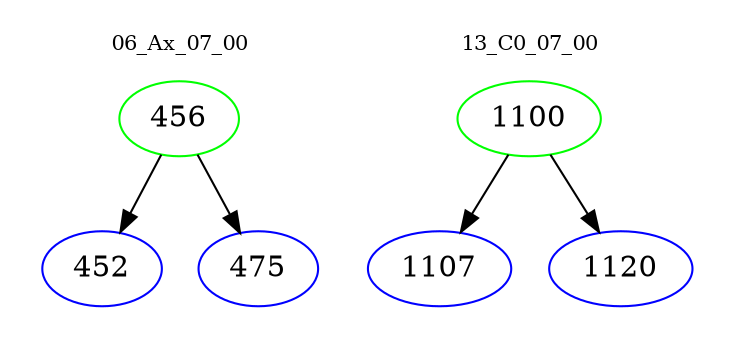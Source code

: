 digraph{
subgraph cluster_0 {
color = white
label = "06_Ax_07_00";
fontsize=10;
T0_456 [label="456", color="green"]
T0_456 -> T0_452 [color="black"]
T0_452 [label="452", color="blue"]
T0_456 -> T0_475 [color="black"]
T0_475 [label="475", color="blue"]
}
subgraph cluster_1 {
color = white
label = "13_C0_07_00";
fontsize=10;
T1_1100 [label="1100", color="green"]
T1_1100 -> T1_1107 [color="black"]
T1_1107 [label="1107", color="blue"]
T1_1100 -> T1_1120 [color="black"]
T1_1120 [label="1120", color="blue"]
}
}
